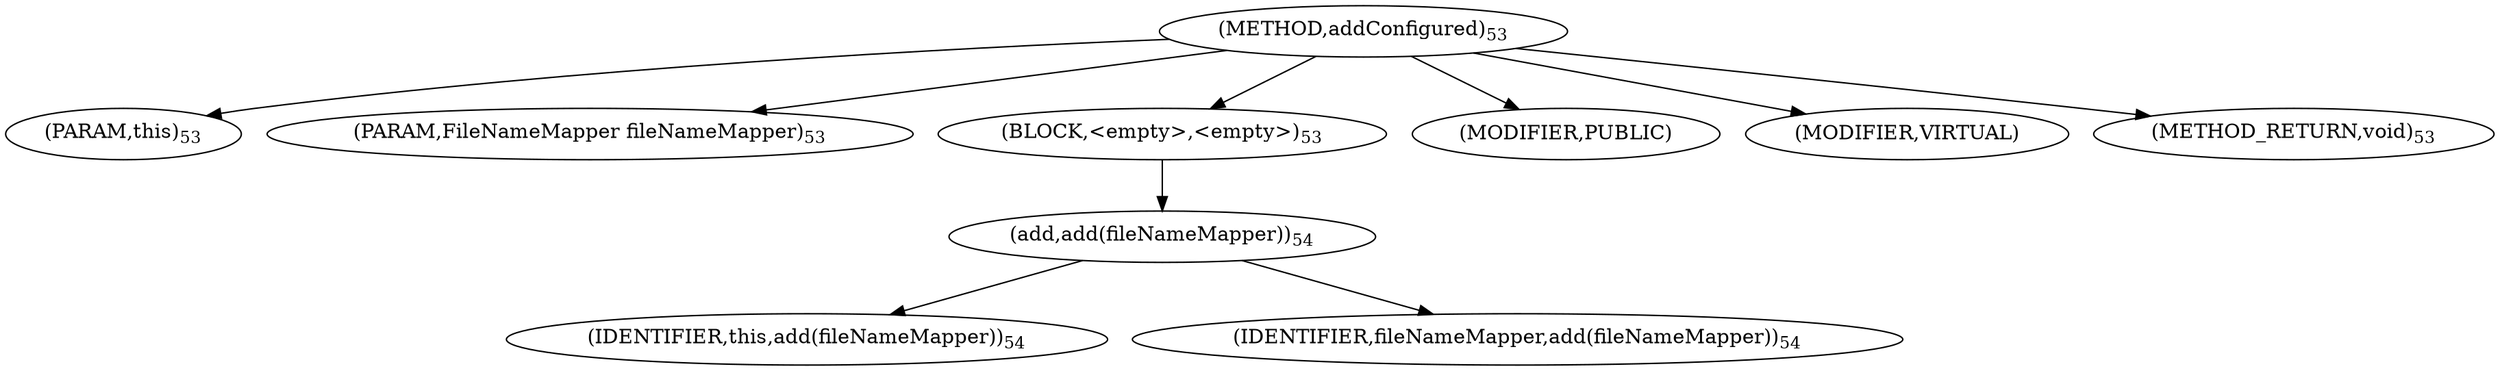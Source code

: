 digraph "addConfigured" {  
"43" [label = <(METHOD,addConfigured)<SUB>53</SUB>> ]
"6" [label = <(PARAM,this)<SUB>53</SUB>> ]
"44" [label = <(PARAM,FileNameMapper fileNameMapper)<SUB>53</SUB>> ]
"45" [label = <(BLOCK,&lt;empty&gt;,&lt;empty&gt;)<SUB>53</SUB>> ]
"46" [label = <(add,add(fileNameMapper))<SUB>54</SUB>> ]
"5" [label = <(IDENTIFIER,this,add(fileNameMapper))<SUB>54</SUB>> ]
"47" [label = <(IDENTIFIER,fileNameMapper,add(fileNameMapper))<SUB>54</SUB>> ]
"48" [label = <(MODIFIER,PUBLIC)> ]
"49" [label = <(MODIFIER,VIRTUAL)> ]
"50" [label = <(METHOD_RETURN,void)<SUB>53</SUB>> ]
  "43" -> "6" 
  "43" -> "44" 
  "43" -> "45" 
  "43" -> "48" 
  "43" -> "49" 
  "43" -> "50" 
  "45" -> "46" 
  "46" -> "5" 
  "46" -> "47" 
}
